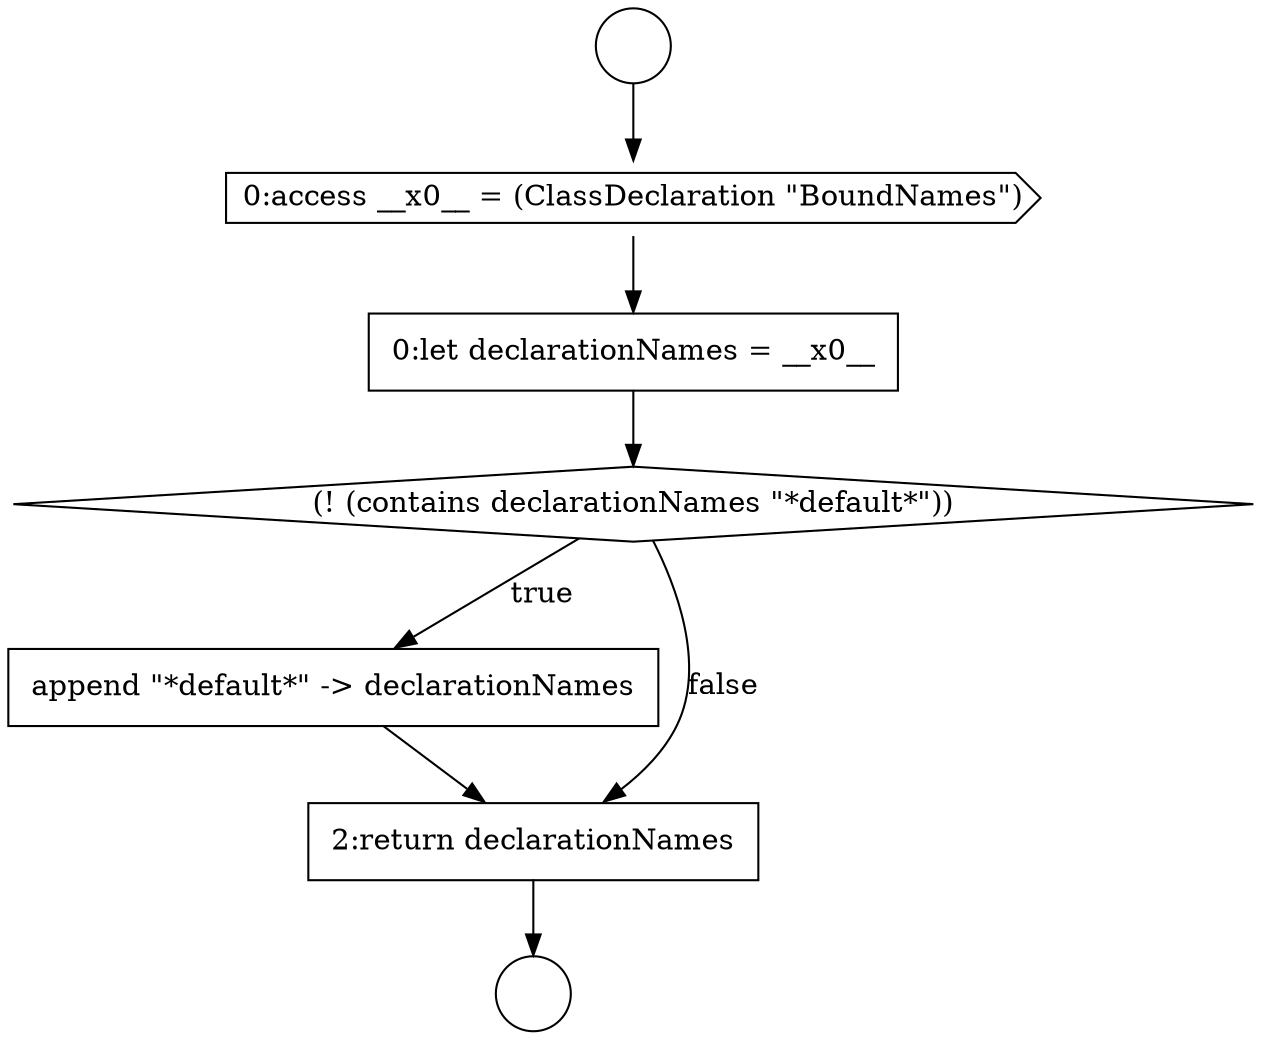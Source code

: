 digraph {
  node10010 [shape=circle label=" " color="black" fillcolor="white" style=filled]
  node10014 [shape=diamond, label=<<font color="black">(! (contains declarationNames &quot;*default*&quot;))</font>> color="black" fillcolor="white" style=filled]
  node10015 [shape=none, margin=0, label=<<font color="black">
    <table border="0" cellborder="1" cellspacing="0" cellpadding="10">
      <tr><td align="left">append &quot;*default*&quot; -&gt; declarationNames</td></tr>
    </table>
  </font>> color="black" fillcolor="white" style=filled]
  node10011 [shape=circle label=" " color="black" fillcolor="white" style=filled]
  node10016 [shape=none, margin=0, label=<<font color="black">
    <table border="0" cellborder="1" cellspacing="0" cellpadding="10">
      <tr><td align="left">2:return declarationNames</td></tr>
    </table>
  </font>> color="black" fillcolor="white" style=filled]
  node10012 [shape=cds, label=<<font color="black">0:access __x0__ = (ClassDeclaration &quot;BoundNames&quot;)</font>> color="black" fillcolor="white" style=filled]
  node10013 [shape=none, margin=0, label=<<font color="black">
    <table border="0" cellborder="1" cellspacing="0" cellpadding="10">
      <tr><td align="left">0:let declarationNames = __x0__</td></tr>
    </table>
  </font>> color="black" fillcolor="white" style=filled]
  node10014 -> node10015 [label=<<font color="black">true</font>> color="black"]
  node10014 -> node10016 [label=<<font color="black">false</font>> color="black"]
  node10010 -> node10012 [ color="black"]
  node10013 -> node10014 [ color="black"]
  node10012 -> node10013 [ color="black"]
  node10016 -> node10011 [ color="black"]
  node10015 -> node10016 [ color="black"]
}
